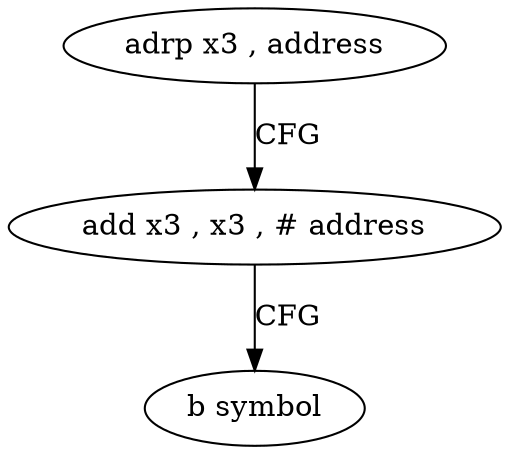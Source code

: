 digraph "func" {
"4264904" [label = "adrp x3 , address" ]
"4264908" [label = "add x3 , x3 , # address" ]
"4264912" [label = "b symbol" ]
"4264904" -> "4264908" [ label = "CFG" ]
"4264908" -> "4264912" [ label = "CFG" ]
}
